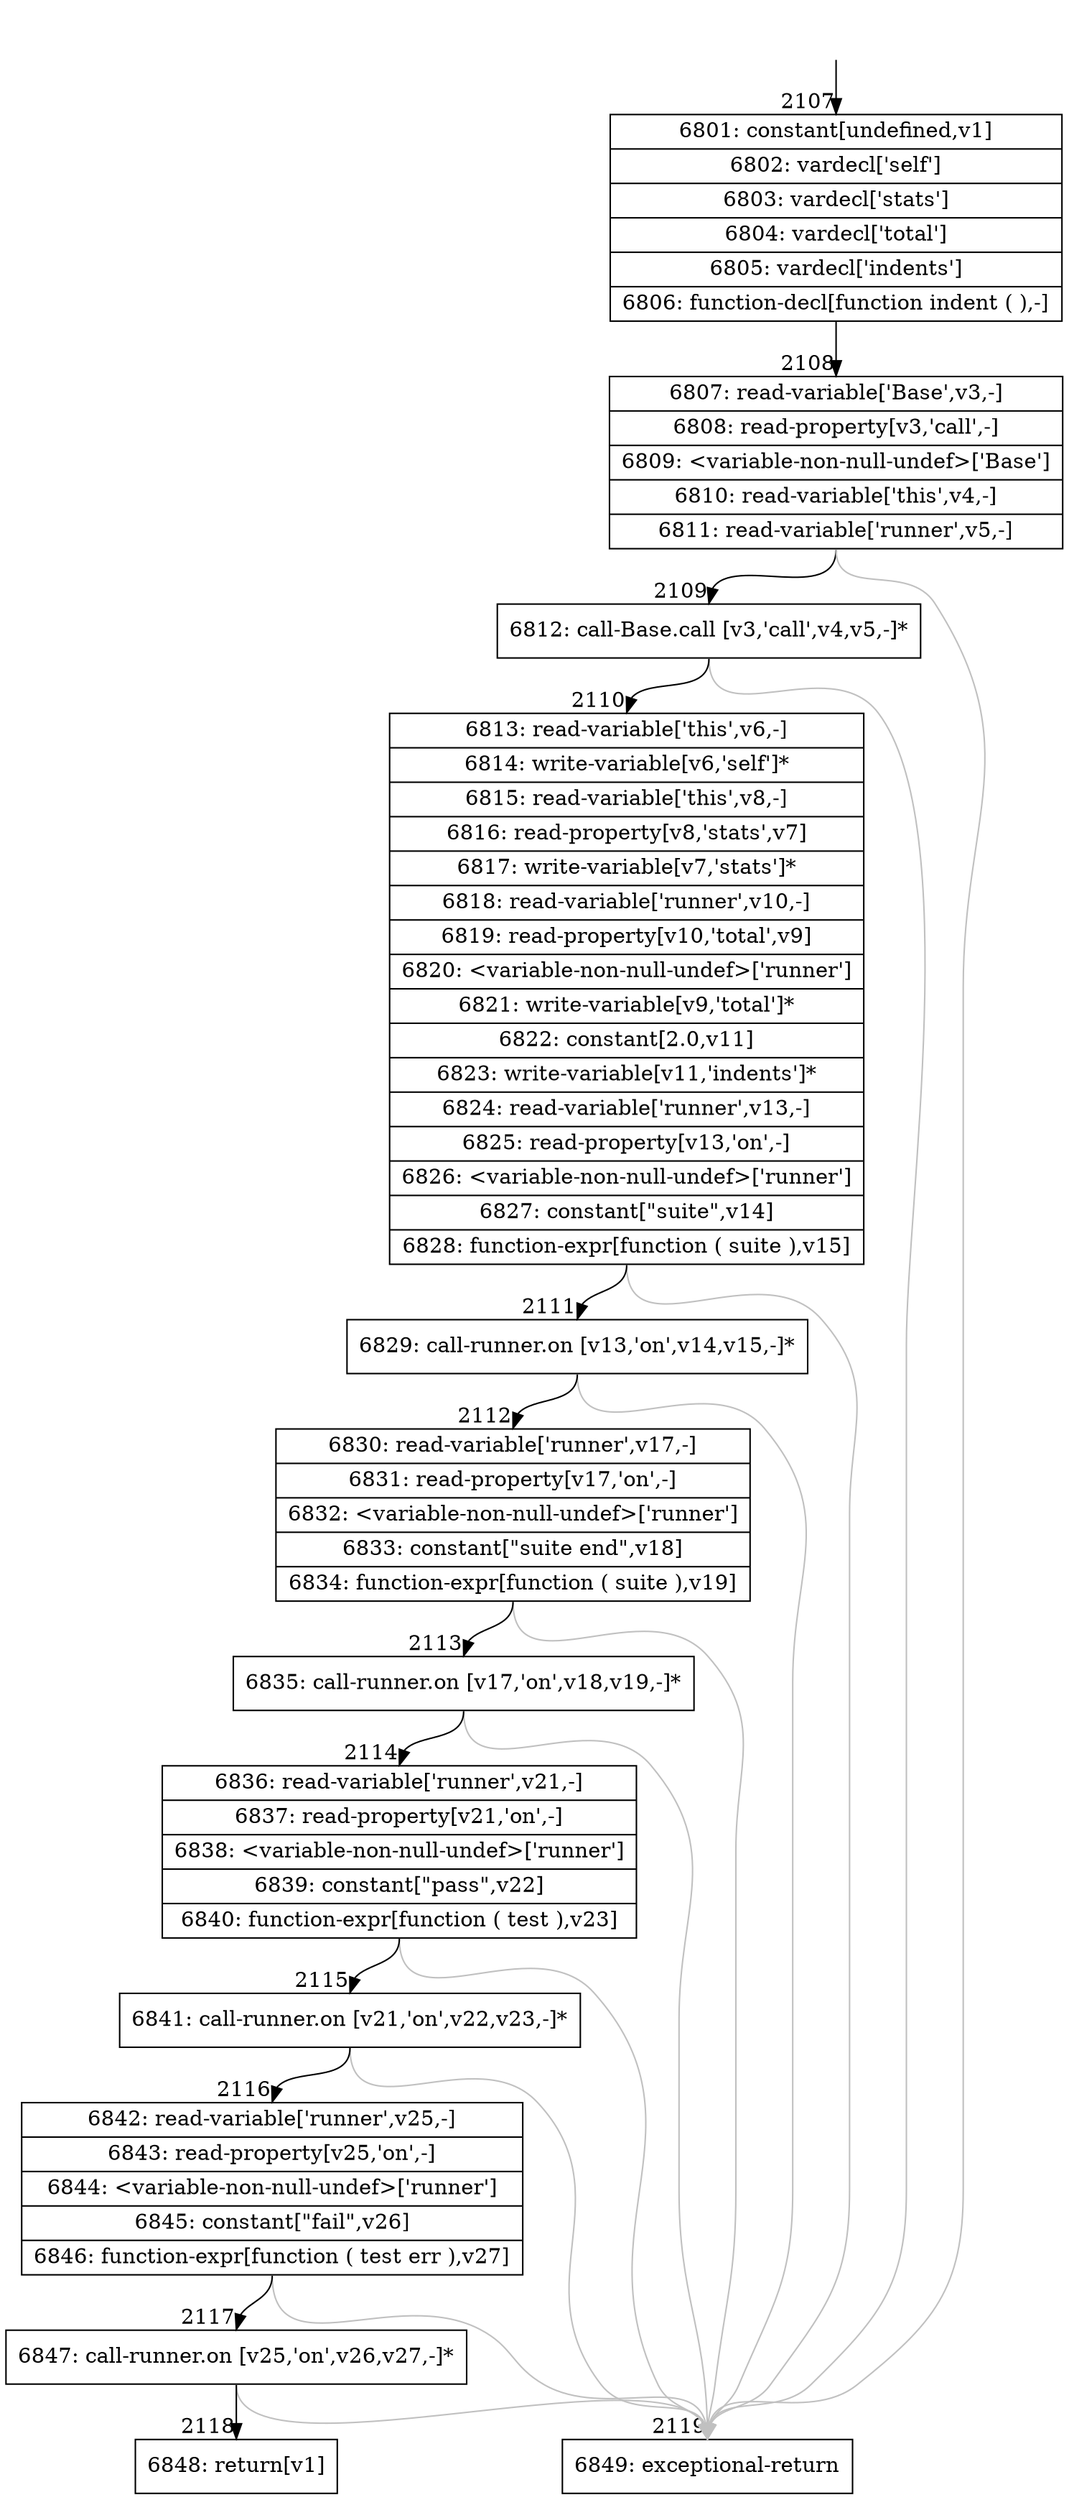 digraph {
rankdir="TD"
BB_entry182[shape=none,label=""];
BB_entry182 -> BB2107 [tailport=s, headport=n, headlabel="    2107"]
BB2107 [shape=record label="{6801: constant[undefined,v1]|6802: vardecl['self']|6803: vardecl['stats']|6804: vardecl['total']|6805: vardecl['indents']|6806: function-decl[function indent ( ),-]}" ] 
BB2107 -> BB2108 [tailport=s, headport=n, headlabel="      2108"]
BB2108 [shape=record label="{6807: read-variable['Base',v3,-]|6808: read-property[v3,'call',-]|6809: \<variable-non-null-undef\>['Base']|6810: read-variable['this',v4,-]|6811: read-variable['runner',v5,-]}" ] 
BB2108 -> BB2109 [tailport=s, headport=n, headlabel="      2109"]
BB2108 -> BB2119 [tailport=s, headport=n, color=gray, headlabel="      2119"]
BB2109 [shape=record label="{6812: call-Base.call [v3,'call',v4,v5,-]*}" ] 
BB2109 -> BB2110 [tailport=s, headport=n, headlabel="      2110"]
BB2109 -> BB2119 [tailport=s, headport=n, color=gray]
BB2110 [shape=record label="{6813: read-variable['this',v6,-]|6814: write-variable[v6,'self']*|6815: read-variable['this',v8,-]|6816: read-property[v8,'stats',v7]|6817: write-variable[v7,'stats']*|6818: read-variable['runner',v10,-]|6819: read-property[v10,'total',v9]|6820: \<variable-non-null-undef\>['runner']|6821: write-variable[v9,'total']*|6822: constant[2.0,v11]|6823: write-variable[v11,'indents']*|6824: read-variable['runner',v13,-]|6825: read-property[v13,'on',-]|6826: \<variable-non-null-undef\>['runner']|6827: constant[\"suite\",v14]|6828: function-expr[function ( suite ),v15]}" ] 
BB2110 -> BB2111 [tailport=s, headport=n, headlabel="      2111"]
BB2110 -> BB2119 [tailport=s, headport=n, color=gray]
BB2111 [shape=record label="{6829: call-runner.on [v13,'on',v14,v15,-]*}" ] 
BB2111 -> BB2112 [tailport=s, headport=n, headlabel="      2112"]
BB2111 -> BB2119 [tailport=s, headport=n, color=gray]
BB2112 [shape=record label="{6830: read-variable['runner',v17,-]|6831: read-property[v17,'on',-]|6832: \<variable-non-null-undef\>['runner']|6833: constant[\"suite end\",v18]|6834: function-expr[function ( suite ),v19]}" ] 
BB2112 -> BB2113 [tailport=s, headport=n, headlabel="      2113"]
BB2112 -> BB2119 [tailport=s, headport=n, color=gray]
BB2113 [shape=record label="{6835: call-runner.on [v17,'on',v18,v19,-]*}" ] 
BB2113 -> BB2114 [tailport=s, headport=n, headlabel="      2114"]
BB2113 -> BB2119 [tailport=s, headport=n, color=gray]
BB2114 [shape=record label="{6836: read-variable['runner',v21,-]|6837: read-property[v21,'on',-]|6838: \<variable-non-null-undef\>['runner']|6839: constant[\"pass\",v22]|6840: function-expr[function ( test ),v23]}" ] 
BB2114 -> BB2115 [tailport=s, headport=n, headlabel="      2115"]
BB2114 -> BB2119 [tailport=s, headport=n, color=gray]
BB2115 [shape=record label="{6841: call-runner.on [v21,'on',v22,v23,-]*}" ] 
BB2115 -> BB2116 [tailport=s, headport=n, headlabel="      2116"]
BB2115 -> BB2119 [tailport=s, headport=n, color=gray]
BB2116 [shape=record label="{6842: read-variable['runner',v25,-]|6843: read-property[v25,'on',-]|6844: \<variable-non-null-undef\>['runner']|6845: constant[\"fail\",v26]|6846: function-expr[function ( test err ),v27]}" ] 
BB2116 -> BB2117 [tailport=s, headport=n, headlabel="      2117"]
BB2116 -> BB2119 [tailport=s, headport=n, color=gray]
BB2117 [shape=record label="{6847: call-runner.on [v25,'on',v26,v27,-]*}" ] 
BB2117 -> BB2118 [tailport=s, headport=n, headlabel="      2118"]
BB2117 -> BB2119 [tailport=s, headport=n, color=gray]
BB2118 [shape=record label="{6848: return[v1]}" ] 
BB2119 [shape=record label="{6849: exceptional-return}" ] 
//#$~ 2517
}
